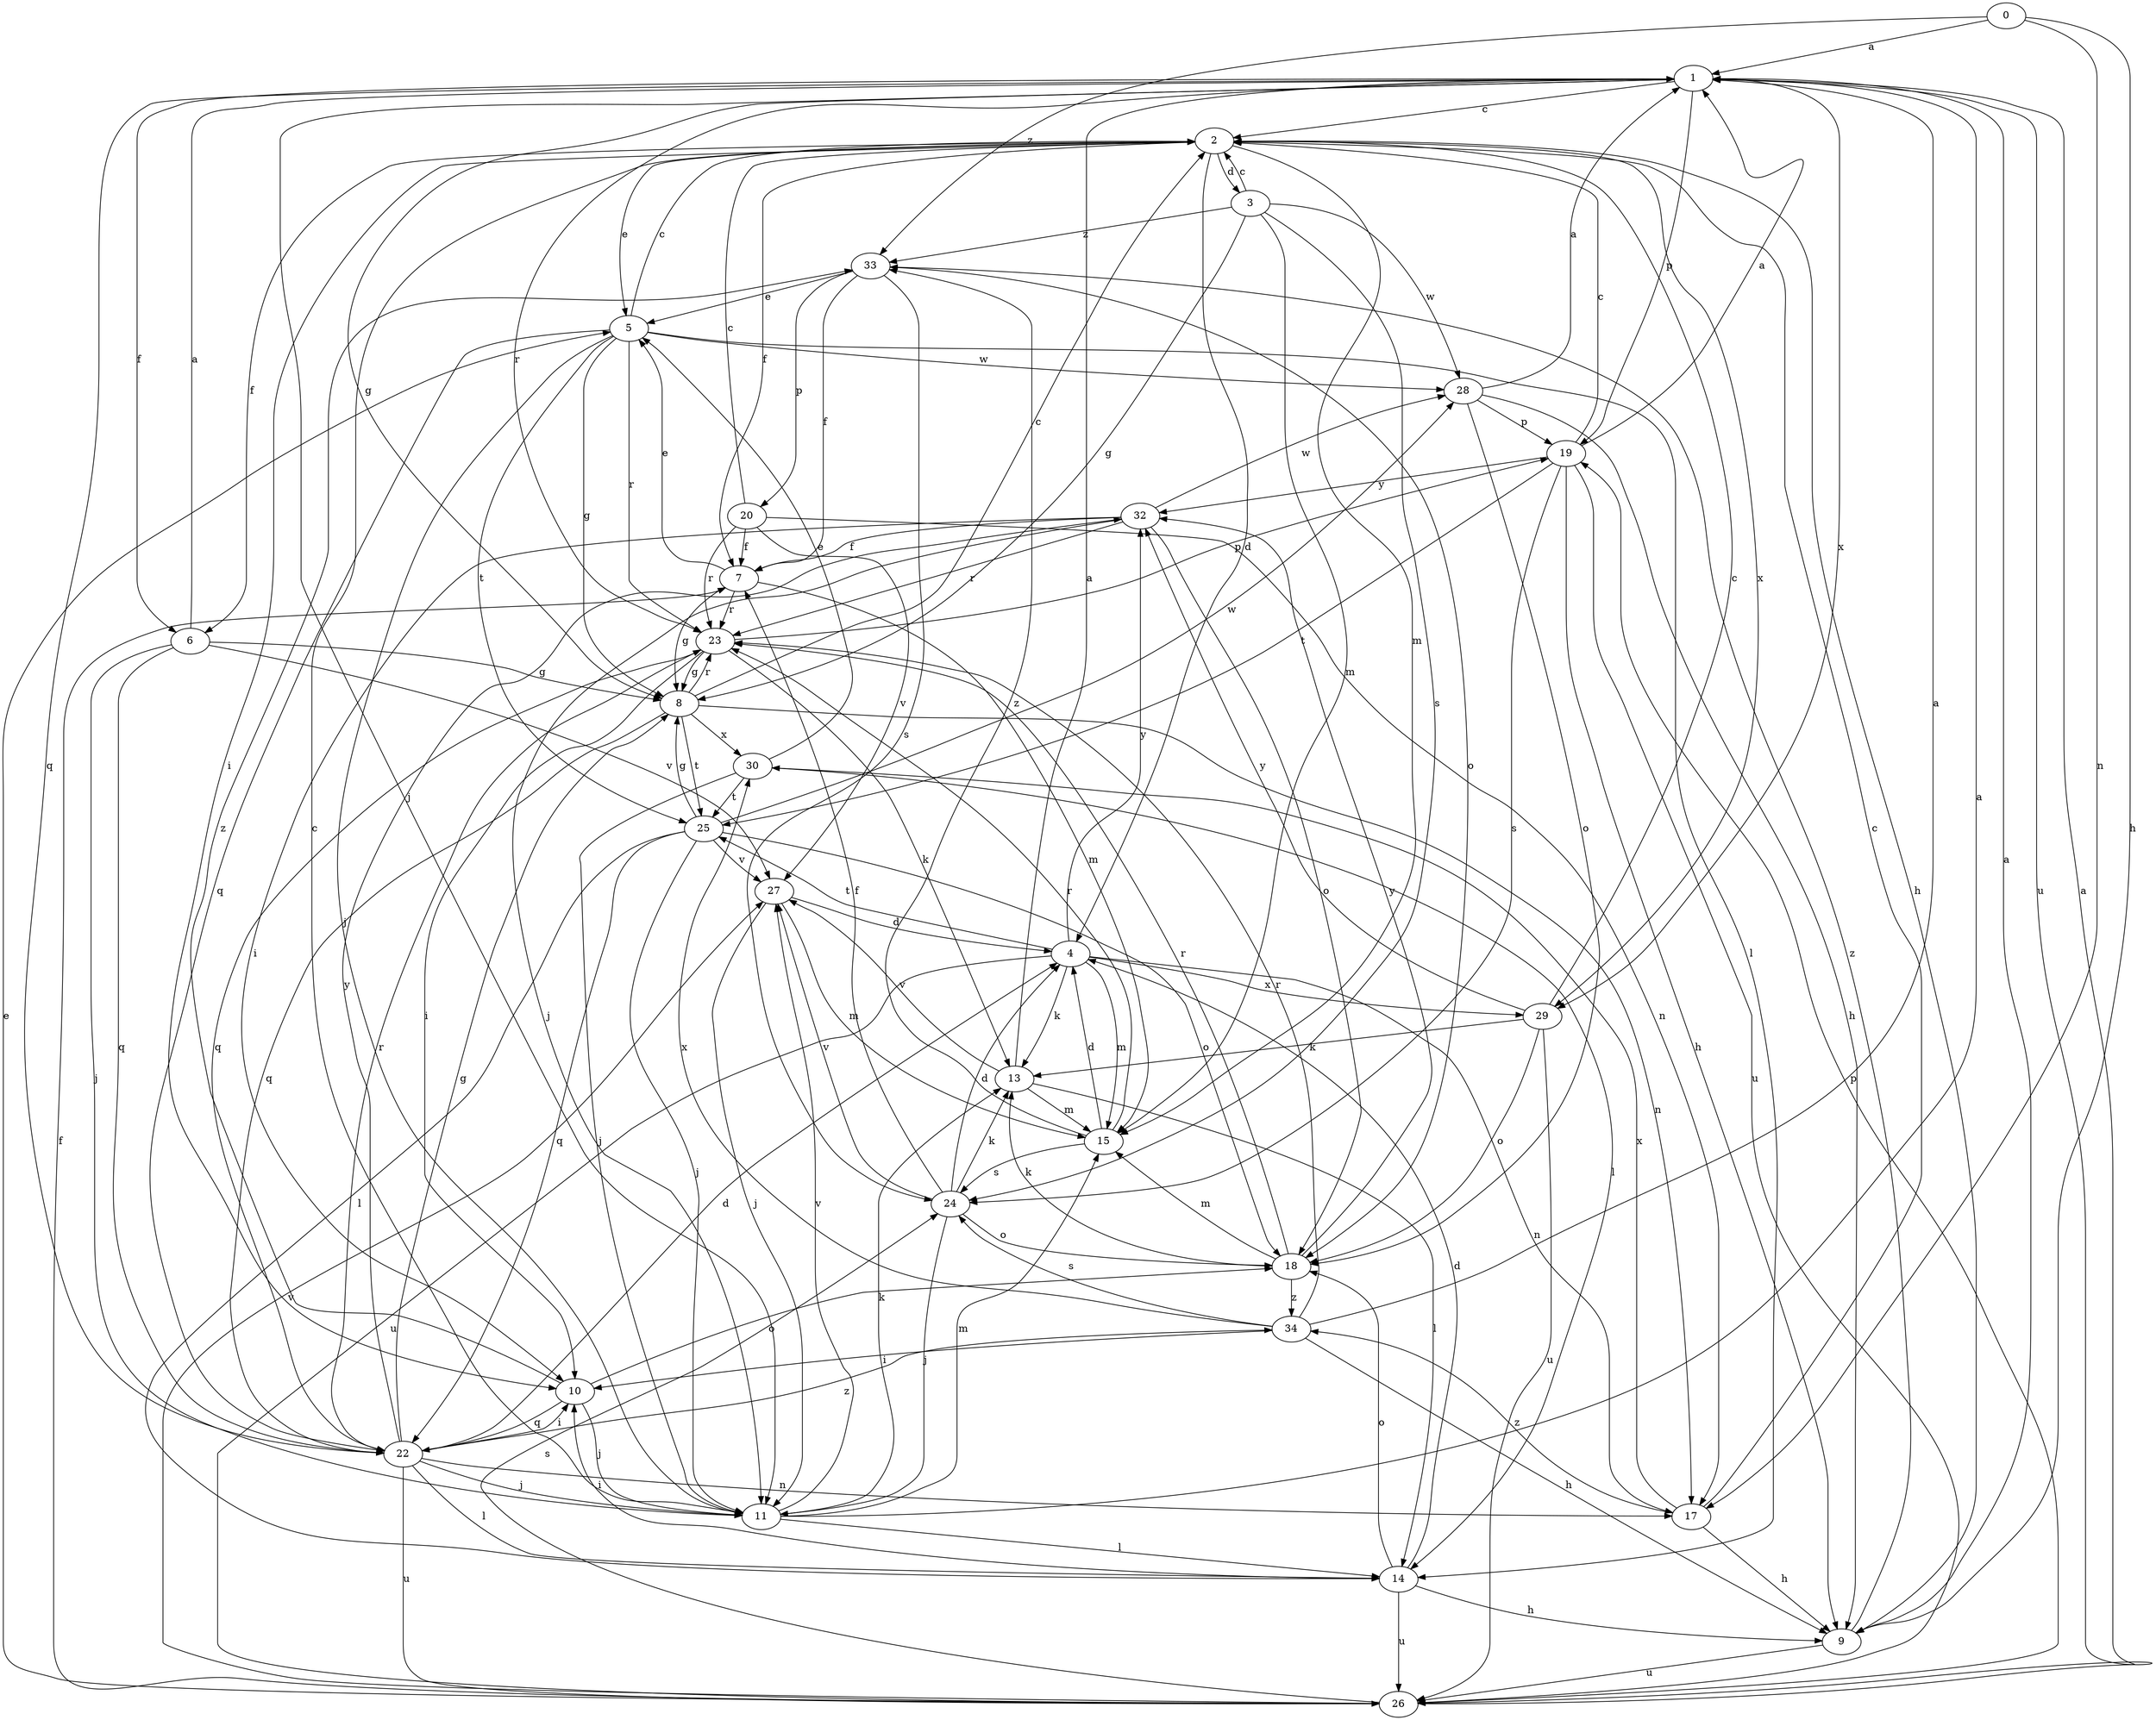 strict digraph  {
0;
1;
2;
3;
4;
5;
6;
7;
8;
9;
10;
11;
13;
14;
15;
17;
18;
19;
20;
22;
23;
24;
25;
26;
27;
28;
29;
30;
32;
33;
34;
0 -> 1  [label=a];
0 -> 9  [label=h];
0 -> 17  [label=n];
0 -> 33  [label=z];
1 -> 2  [label=c];
1 -> 6  [label=f];
1 -> 8  [label=g];
1 -> 11  [label=j];
1 -> 19  [label=p];
1 -> 22  [label=q];
1 -> 23  [label=r];
1 -> 26  [label=u];
1 -> 29  [label=x];
2 -> 3  [label=d];
2 -> 4  [label=d];
2 -> 5  [label=e];
2 -> 6  [label=f];
2 -> 7  [label=f];
2 -> 9  [label=h];
2 -> 10  [label=i];
2 -> 15  [label=m];
2 -> 29  [label=x];
3 -> 2  [label=c];
3 -> 8  [label=g];
3 -> 15  [label=m];
3 -> 24  [label=s];
3 -> 28  [label=w];
3 -> 33  [label=z];
4 -> 13  [label=k];
4 -> 15  [label=m];
4 -> 17  [label=n];
4 -> 25  [label=t];
4 -> 26  [label=u];
4 -> 29  [label=x];
4 -> 32  [label=y];
5 -> 2  [label=c];
5 -> 8  [label=g];
5 -> 11  [label=j];
5 -> 14  [label=l];
5 -> 22  [label=q];
5 -> 23  [label=r];
5 -> 25  [label=t];
5 -> 28  [label=w];
6 -> 1  [label=a];
6 -> 8  [label=g];
6 -> 11  [label=j];
6 -> 22  [label=q];
6 -> 27  [label=v];
7 -> 5  [label=e];
7 -> 8  [label=g];
7 -> 15  [label=m];
7 -> 23  [label=r];
8 -> 2  [label=c];
8 -> 17  [label=n];
8 -> 22  [label=q];
8 -> 23  [label=r];
8 -> 25  [label=t];
8 -> 30  [label=x];
9 -> 1  [label=a];
9 -> 26  [label=u];
9 -> 33  [label=z];
10 -> 11  [label=j];
10 -> 18  [label=o];
10 -> 22  [label=q];
10 -> 33  [label=z];
11 -> 1  [label=a];
11 -> 2  [label=c];
11 -> 13  [label=k];
11 -> 14  [label=l];
11 -> 15  [label=m];
11 -> 27  [label=v];
13 -> 1  [label=a];
13 -> 14  [label=l];
13 -> 15  [label=m];
13 -> 27  [label=v];
14 -> 4  [label=d];
14 -> 9  [label=h];
14 -> 10  [label=i];
14 -> 18  [label=o];
14 -> 26  [label=u];
15 -> 4  [label=d];
15 -> 23  [label=r];
15 -> 24  [label=s];
15 -> 33  [label=z];
17 -> 2  [label=c];
17 -> 9  [label=h];
17 -> 30  [label=x];
17 -> 34  [label=z];
18 -> 13  [label=k];
18 -> 15  [label=m];
18 -> 23  [label=r];
18 -> 32  [label=y];
18 -> 34  [label=z];
19 -> 1  [label=a];
19 -> 2  [label=c];
19 -> 9  [label=h];
19 -> 24  [label=s];
19 -> 25  [label=t];
19 -> 26  [label=u];
19 -> 32  [label=y];
20 -> 2  [label=c];
20 -> 7  [label=f];
20 -> 17  [label=n];
20 -> 23  [label=r];
20 -> 27  [label=v];
22 -> 4  [label=d];
22 -> 8  [label=g];
22 -> 10  [label=i];
22 -> 11  [label=j];
22 -> 14  [label=l];
22 -> 17  [label=n];
22 -> 23  [label=r];
22 -> 26  [label=u];
22 -> 32  [label=y];
22 -> 34  [label=z];
23 -> 8  [label=g];
23 -> 10  [label=i];
23 -> 13  [label=k];
23 -> 19  [label=p];
23 -> 22  [label=q];
24 -> 4  [label=d];
24 -> 7  [label=f];
24 -> 11  [label=j];
24 -> 13  [label=k];
24 -> 18  [label=o];
24 -> 27  [label=v];
25 -> 8  [label=g];
25 -> 11  [label=j];
25 -> 14  [label=l];
25 -> 18  [label=o];
25 -> 22  [label=q];
25 -> 27  [label=v];
25 -> 28  [label=w];
26 -> 1  [label=a];
26 -> 5  [label=e];
26 -> 7  [label=f];
26 -> 19  [label=p];
26 -> 24  [label=s];
26 -> 27  [label=v];
27 -> 4  [label=d];
27 -> 11  [label=j];
27 -> 15  [label=m];
28 -> 1  [label=a];
28 -> 9  [label=h];
28 -> 18  [label=o];
28 -> 19  [label=p];
29 -> 2  [label=c];
29 -> 13  [label=k];
29 -> 18  [label=o];
29 -> 26  [label=u];
29 -> 32  [label=y];
30 -> 5  [label=e];
30 -> 11  [label=j];
30 -> 14  [label=l];
30 -> 25  [label=t];
32 -> 7  [label=f];
32 -> 10  [label=i];
32 -> 11  [label=j];
32 -> 18  [label=o];
32 -> 23  [label=r];
32 -> 28  [label=w];
33 -> 5  [label=e];
33 -> 7  [label=f];
33 -> 18  [label=o];
33 -> 20  [label=p];
33 -> 24  [label=s];
34 -> 1  [label=a];
34 -> 9  [label=h];
34 -> 10  [label=i];
34 -> 23  [label=r];
34 -> 24  [label=s];
34 -> 30  [label=x];
}
